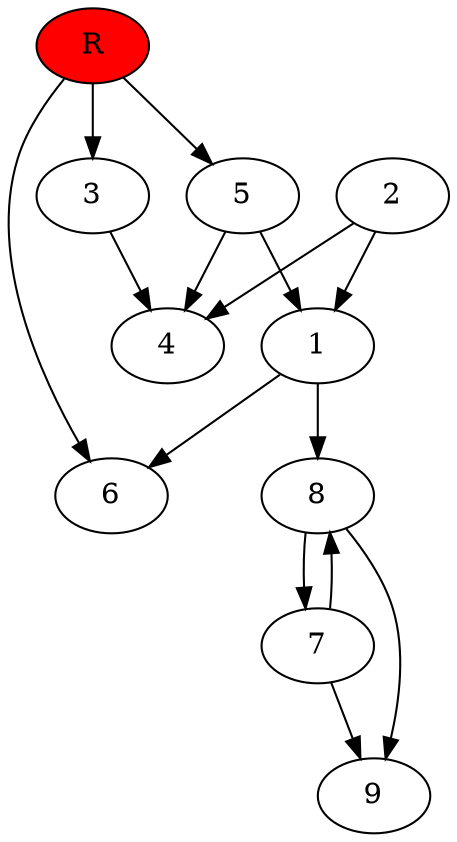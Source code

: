 digraph prb38511 {
	1
	2
	3
	4
	5
	6
	7
	8
	R [fillcolor="#ff0000" style=filled]
	1 -> 6
	1 -> 8
	2 -> 1
	2 -> 4
	3 -> 4
	5 -> 1
	5 -> 4
	7 -> 8
	7 -> 9
	8 -> 7
	8 -> 9
	R -> 3
	R -> 5
	R -> 6
}
